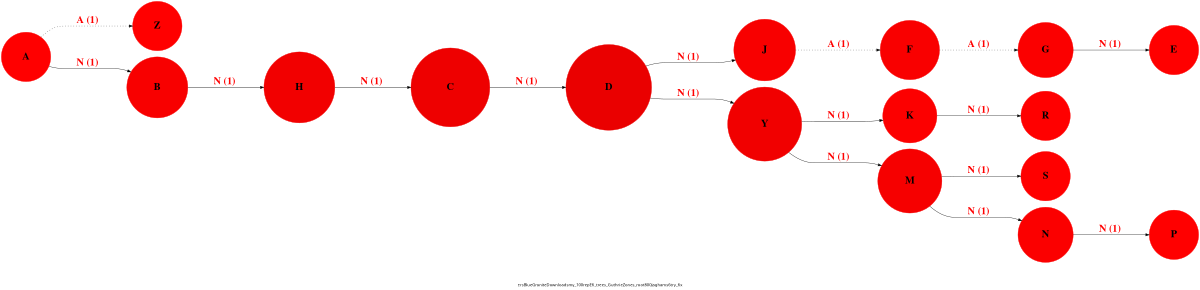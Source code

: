 digraph "ers\BlueGranite\Downloads\my_100repEfi_trees_GuthrieZones_root800jaghams6try_fix" {
	graph [	fontname = "Times New Roman",
		fontsize =12 ,
		label = "\n\n\n\ners\BlueGranite\Downloads\my_100repEfi_trees_GuthrieZones_root800jaghams6try_fix"
		size = "8,8",
		rankdir = "LR",
]
	node [shape = circle, fontname = "Times bold" color="#ff0000", style=filled, fixedsize = "true", fontsize=30, width=2.00]; A;
	node [shape = circle, fontname = "Times bold" color="#ff0000", style=filled, fixedsize = "true", fontsize=30, width=2.00]; Z;
	node [shape = circle, fontname = "Times bold" color="#f80000", style=filled, fixedsize = "true", fontsize=30, width=2.47]; B;
	node [shape = circle, fontname = "Times bold" color="#f20000", style=filled, fixedsize = "true", fontsize=30, width=2.87]; H;
	node [shape = circle, fontname = "Times bold" color="#ee0000", style=filled, fixedsize = "true", fontsize=30, width=3.20]; C;
	node [shape = circle, fontname = "Times bold" color="#ea0000", style=filled, fixedsize = "true", fontsize=30, width=3.47]; D;
	node [shape = circle, fontname = "Times bold" color="#f80000", style=filled, fixedsize = "true", fontsize=30, width=2.50]; J;
	node [shape = circle, fontname = "Times bold" color="#f90000", style=filled, fixedsize = "true", fontsize=30, width=2.40]; F;
	node [shape = circle, fontname = "Times bold" color="#fb0000", style=filled, fixedsize = "true", fontsize=30, width=2.23]; G;
	node [shape = circle, fontname = "Times bold" color="#ff0000", style=filled, fixedsize = "true", fontsize=30, width=2.00]; E;
	node [shape = circle, fontname = "Times bold" color="#f10000", style=filled, fixedsize = "true", fontsize=30, width=3.00]; Y;
	node [shape = circle, fontname = "Times bold" color="#fc0000", style=filled, fixedsize = "true", fontsize=30, width=2.20]; K;
	node [shape = circle, fontname = "Times bold" color="#ff0000", style=filled, fixedsize = "true", fontsize=30, width=2.00]; R;
	node [shape = circle, fontname = "Times bold" color="#f60000", style=filled, fixedsize = "true", fontsize=30, width=2.60]; M;
	node [shape = circle, fontname = "Times bold" color="#ff0000", style=filled, fixedsize = "true", fontsize=30, width=2.00]; S;
	node [shape = circle, fontname = "Times bold" color="#fb0000", style=filled, fixedsize = "true", fontsize=30, width=2.23]; N;
	node [shape = circle, fontname = "Times bold" color="#ff0000", style=filled, fixedsize = "true", fontsize=30, width=2.00]; P;
	A -> Z [ label = "A (1) " style="dotted" minlen=4 fontname = "Times bold" fontcolor="#ff0000" fontsize=30 penwidth = 1];
	J -> F [ label = "A (1) " style="dotted" minlen=4 fontname = "Times bold" fontcolor="#ff0000" fontsize=30 penwidth = 1];
	F -> G [ label = "A (1) " style="dotted" minlen=4 fontname = "Times bold" fontcolor="#ff0000" fontsize=30 penwidth = 1];
	A -> B [ label = "N (1) " style="solid" minlen=4, fontname = "Times bold" fontcolor="#ff0000" fontsize=30 penwidth = 1];
	B -> H [ label = "N (1) " style="solid" minlen=4, fontname = "Times bold" fontcolor="#ff0000" fontsize=30 penwidth = 1];
	H -> C [ label = "N (1) " style="solid" minlen=4, fontname = "Times bold" fontcolor="#ff0000" fontsize=30 penwidth = 1];
	C -> D [ label = "N (1) " style="solid" minlen=4, fontname = "Times bold" fontcolor="#ff0000" fontsize=30 penwidth = 1];
	D -> J [ label = "N (1) " style="solid" minlen=4, fontname = "Times bold" fontcolor="#ff0000" fontsize=30 penwidth = 1];
	D -> Y [ label = "N (1) " style="solid" minlen=4, fontname = "Times bold" fontcolor="#ff0000" fontsize=30 penwidth = 1];
	G -> E [ label = "N (1) " style="solid" minlen=4, fontname = "Times bold" fontcolor="#ff0000" fontsize=30 penwidth = 1];
	Y -> K [ label = "N (1) " style="solid" minlen=4, fontname = "Times bold" fontcolor="#ff0000" fontsize=30 penwidth = 1];
	Y -> M [ label = "N (1) " style="solid" minlen=4, fontname = "Times bold" fontcolor="#ff0000" fontsize=30 penwidth = 1];
	K -> R [ label = "N (1) " style="solid" minlen=4, fontname = "Times bold" fontcolor="#ff0000" fontsize=30 penwidth = 1];
	M -> S [ label = "N (1) " style="solid" minlen=4, fontname = "Times bold" fontcolor="#ff0000" fontsize=30 penwidth = 1];
	M -> N [ label = "N (1) " style="solid" minlen=4, fontname = "Times bold" fontcolor="#ff0000" fontsize=30 penwidth = 1];
	N -> P [ label = "N (1) " style="solid" minlen=4, fontname = "Times bold" fontcolor="#ff0000" fontsize=30 penwidth = 1];
}
